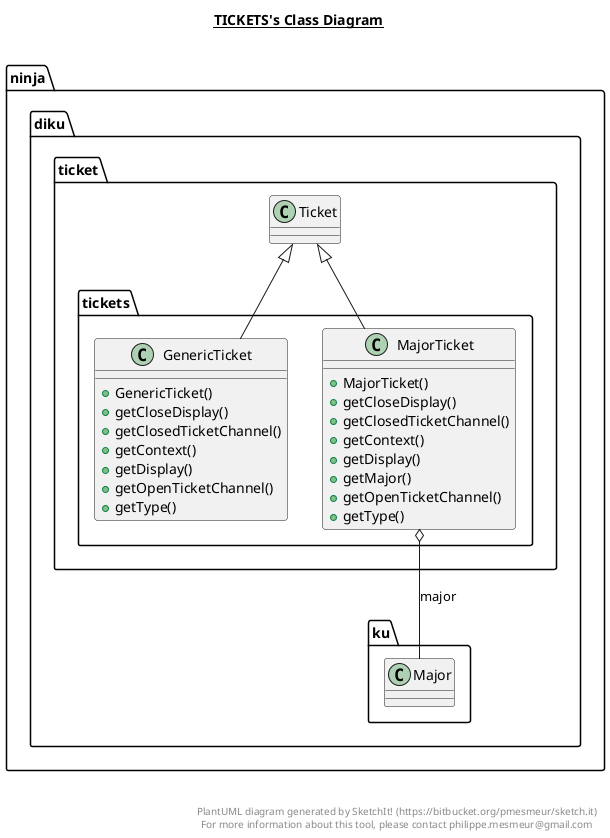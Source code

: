 @startuml

title __TICKETS's Class Diagram__\n

  namespace ninja.diku.ticket {
    namespace tickets {
      class ninja.diku.ticket.tickets.GenericTicket {
          + GenericTicket()
          + getCloseDisplay()
          + getClosedTicketChannel()
          + getContext()
          + getDisplay()
          + getOpenTicketChannel()
          + getType()
      }
    }
  }
  

  namespace ninja.diku.ticket {
    namespace tickets {
      class ninja.diku.ticket.tickets.MajorTicket {
          + MajorTicket()
          + getCloseDisplay()
          + getClosedTicketChannel()
          + getContext()
          + getDisplay()
          + getMajor()
          + getOpenTicketChannel()
          + getType()
      }
    }
  }
  

  ninja.diku.ticket.tickets.GenericTicket -up-|> ninja.diku.ticket.Ticket
  ninja.diku.ticket.tickets.MajorTicket -up-|> ninja.diku.ticket.Ticket
  ninja.diku.ticket.tickets.MajorTicket o-- ninja.diku.ku.Major : major


right footer


PlantUML diagram generated by SketchIt! (https://bitbucket.org/pmesmeur/sketch.it)
For more information about this tool, please contact philippe.mesmeur@gmail.com
endfooter

@enduml
